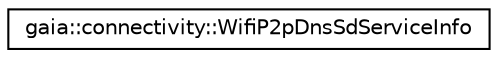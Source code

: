 digraph G
{
  edge [fontname="Helvetica",fontsize="10",labelfontname="Helvetica",labelfontsize="10"];
  node [fontname="Helvetica",fontsize="10",shape=record];
  rankdir=LR;
  Node1 [label="gaia::connectivity::WifiP2pDnsSdServiceInfo",height=0.2,width=0.4,color="black", fillcolor="white", style="filled",URL="$d8/d30/classgaia_1_1connectivity_1_1_wifi_p2p_dns_sd_service_info.html"];
}
